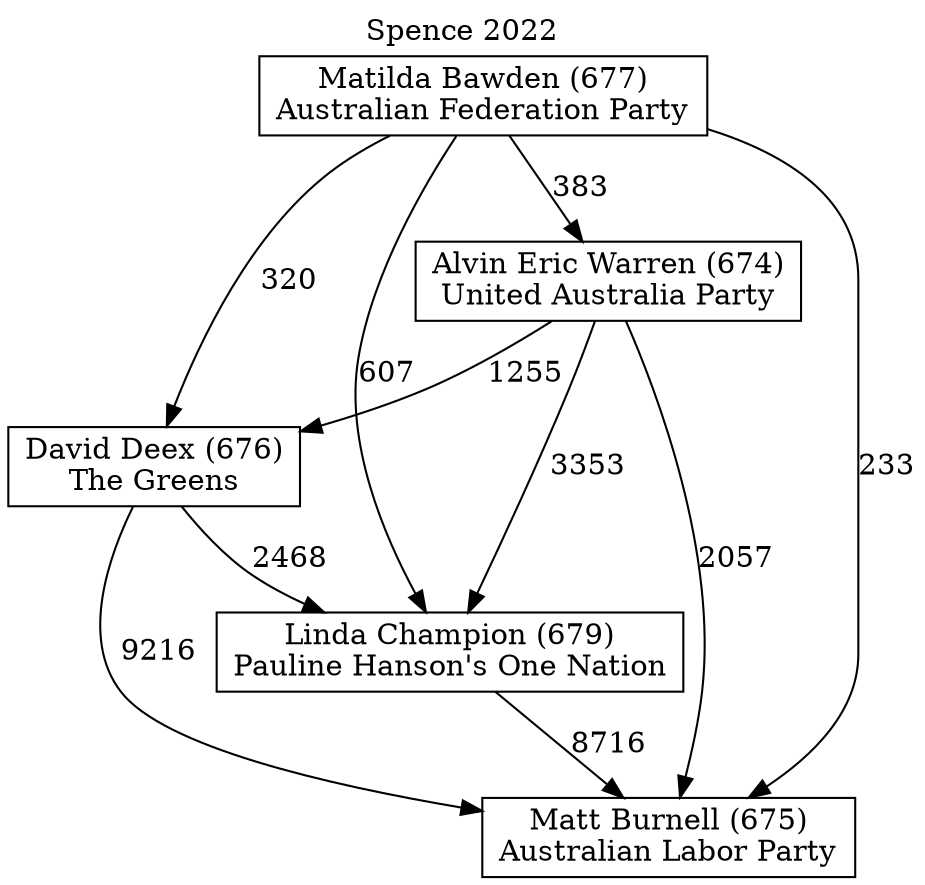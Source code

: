 // House preference flow
digraph "Matt Burnell (675)_Spence_2022" {
	graph [label="Spence 2022" labelloc=t mclimit=10]
	node [shape=box]
	"David Deex (676)" [label="David Deex (676)
The Greens"]
	"Matilda Bawden (677)" [label="Matilda Bawden (677)
Australian Federation Party"]
	"Alvin Eric Warren (674)" [label="Alvin Eric Warren (674)
United Australia Party"]
	"Linda Champion (679)" [label="Linda Champion (679)
Pauline Hanson's One Nation"]
	"Matt Burnell (675)" [label="Matt Burnell (675)
Australian Labor Party"]
	"Matilda Bawden (677)" -> "Alvin Eric Warren (674)" [label=383]
	"David Deex (676)" -> "Matt Burnell (675)" [label=9216]
	"Matilda Bawden (677)" -> "Linda Champion (679)" [label=607]
	"Linda Champion (679)" -> "Matt Burnell (675)" [label=8716]
	"Alvin Eric Warren (674)" -> "David Deex (676)" [label=1255]
	"Matilda Bawden (677)" -> "David Deex (676)" [label=320]
	"Alvin Eric Warren (674)" -> "Linda Champion (679)" [label=3353]
	"David Deex (676)" -> "Linda Champion (679)" [label=2468]
	"Alvin Eric Warren (674)" -> "Matt Burnell (675)" [label=2057]
	"Matilda Bawden (677)" -> "Matt Burnell (675)" [label=233]
}
